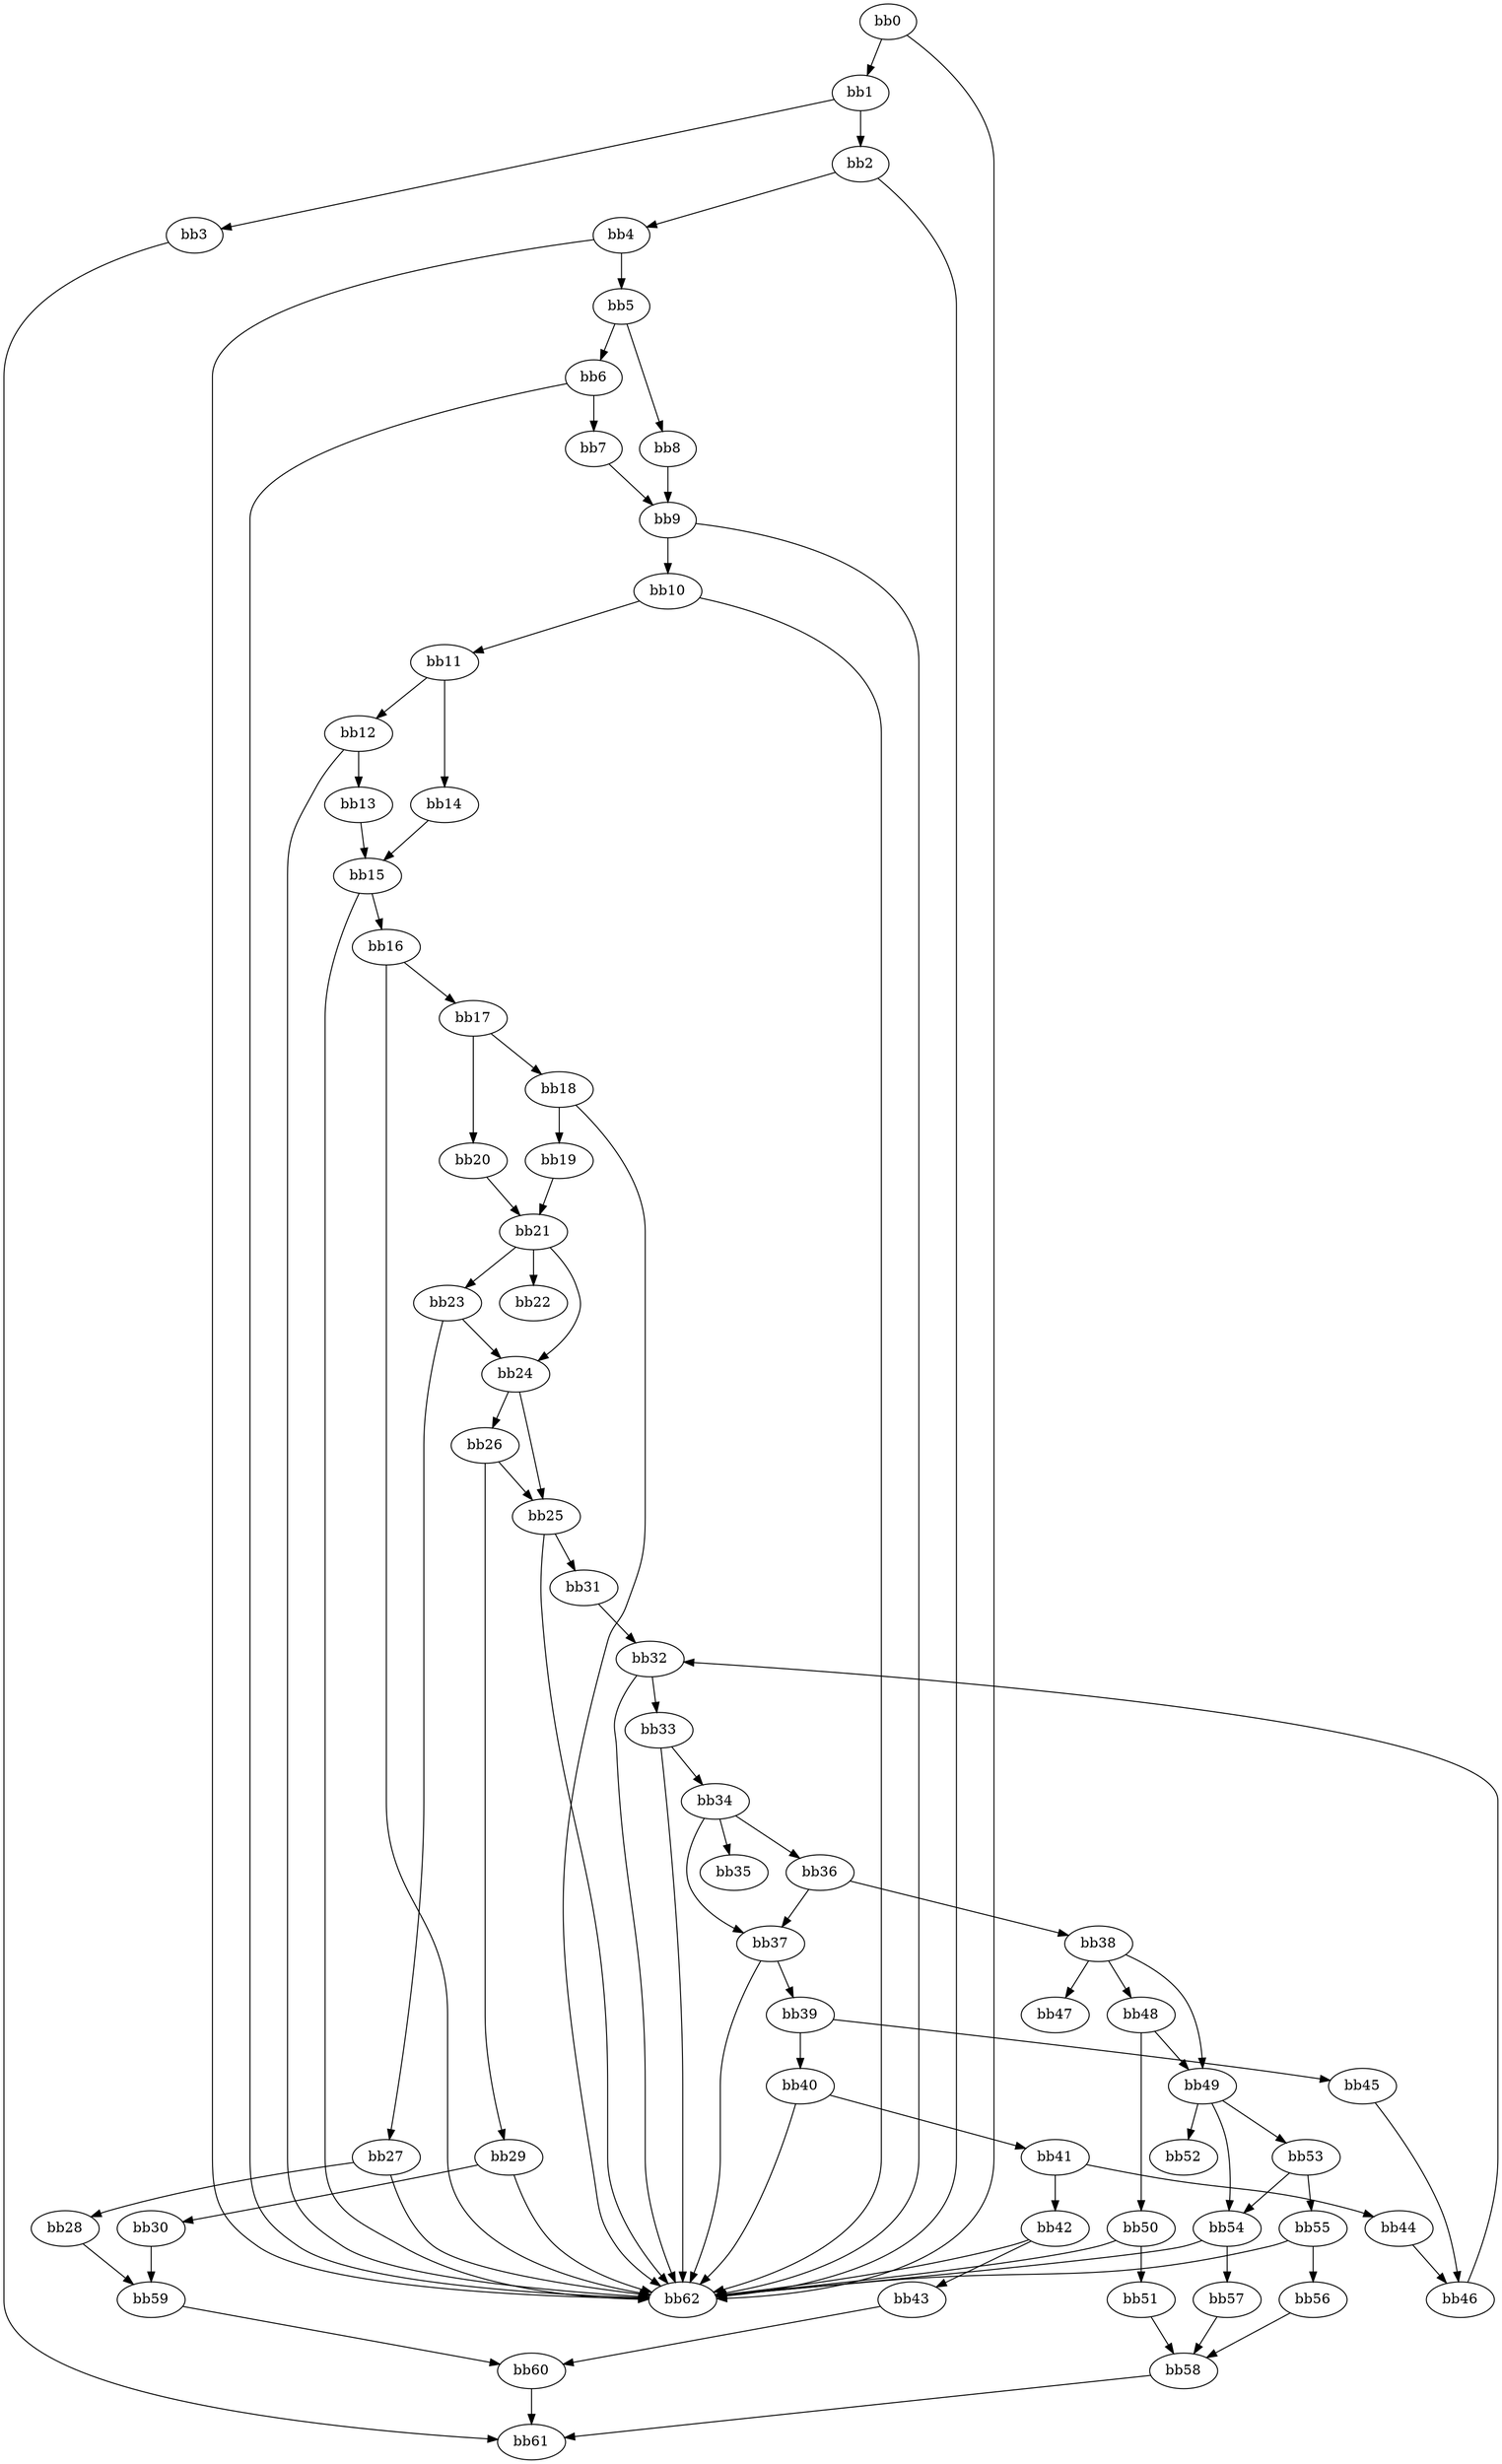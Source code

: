 digraph {
    0 [ label = "bb0\l" ]
    1 [ label = "bb1\l" ]
    2 [ label = "bb2\l" ]
    3 [ label = "bb3\l" ]
    4 [ label = "bb4\l" ]
    5 [ label = "bb5\l" ]
    6 [ label = "bb6\l" ]
    7 [ label = "bb7\l" ]
    8 [ label = "bb8\l" ]
    9 [ label = "bb9\l" ]
    10 [ label = "bb10\l" ]
    11 [ label = "bb11\l" ]
    12 [ label = "bb12\l" ]
    13 [ label = "bb13\l" ]
    14 [ label = "bb14\l" ]
    15 [ label = "bb15\l" ]
    16 [ label = "bb16\l" ]
    17 [ label = "bb17\l" ]
    18 [ label = "bb18\l" ]
    19 [ label = "bb19\l" ]
    20 [ label = "bb20\l" ]
    21 [ label = "bb21\l" ]
    22 [ label = "bb22\l" ]
    23 [ label = "bb23\l" ]
    24 [ label = "bb24\l" ]
    25 [ label = "bb25\l" ]
    26 [ label = "bb26\l" ]
    27 [ label = "bb27\l" ]
    28 [ label = "bb28\l" ]
    29 [ label = "bb29\l" ]
    30 [ label = "bb30\l" ]
    31 [ label = "bb31\l" ]
    32 [ label = "bb32\l" ]
    33 [ label = "bb33\l" ]
    34 [ label = "bb34\l" ]
    35 [ label = "bb35\l" ]
    36 [ label = "bb36\l" ]
    37 [ label = "bb37\l" ]
    38 [ label = "bb38\l" ]
    39 [ label = "bb39\l" ]
    40 [ label = "bb40\l" ]
    41 [ label = "bb41\l" ]
    42 [ label = "bb42\l" ]
    43 [ label = "bb43\l" ]
    44 [ label = "bb44\l" ]
    45 [ label = "bb45\l" ]
    46 [ label = "bb46\l" ]
    47 [ label = "bb47\l" ]
    48 [ label = "bb48\l" ]
    49 [ label = "bb49\l" ]
    50 [ label = "bb50\l" ]
    51 [ label = "bb51\l" ]
    52 [ label = "bb52\l" ]
    53 [ label = "bb53\l" ]
    54 [ label = "bb54\l" ]
    55 [ label = "bb55\l" ]
    56 [ label = "bb56\l" ]
    57 [ label = "bb57\l" ]
    58 [ label = "bb58\l" ]
    59 [ label = "bb59\l" ]
    60 [ label = "bb60\l" ]
    61 [ label = "bb61\l" ]
    62 [ label = "bb62\l" ]
    0 -> 1 [ ]
    0 -> 62 [ ]
    1 -> 2 [ ]
    1 -> 3 [ ]
    2 -> 4 [ ]
    2 -> 62 [ ]
    3 -> 61 [ ]
    4 -> 5 [ ]
    4 -> 62 [ ]
    5 -> 6 [ ]
    5 -> 8 [ ]
    6 -> 7 [ ]
    6 -> 62 [ ]
    7 -> 9 [ ]
    8 -> 9 [ ]
    9 -> 10 [ ]
    9 -> 62 [ ]
    10 -> 11 [ ]
    10 -> 62 [ ]
    11 -> 12 [ ]
    11 -> 14 [ ]
    12 -> 13 [ ]
    12 -> 62 [ ]
    13 -> 15 [ ]
    14 -> 15 [ ]
    15 -> 16 [ ]
    15 -> 62 [ ]
    16 -> 17 [ ]
    16 -> 62 [ ]
    17 -> 18 [ ]
    17 -> 20 [ ]
    18 -> 19 [ ]
    18 -> 62 [ ]
    19 -> 21 [ ]
    20 -> 21 [ ]
    21 -> 22 [ ]
    21 -> 23 [ ]
    21 -> 24 [ ]
    23 -> 24 [ ]
    23 -> 27 [ ]
    24 -> 25 [ ]
    24 -> 26 [ ]
    25 -> 31 [ ]
    25 -> 62 [ ]
    26 -> 25 [ ]
    26 -> 29 [ ]
    27 -> 28 [ ]
    27 -> 62 [ ]
    28 -> 59 [ ]
    29 -> 30 [ ]
    29 -> 62 [ ]
    30 -> 59 [ ]
    31 -> 32 [ ]
    32 -> 33 [ ]
    32 -> 62 [ ]
    33 -> 34 [ ]
    33 -> 62 [ ]
    34 -> 35 [ ]
    34 -> 36 [ ]
    34 -> 37 [ ]
    36 -> 37 [ ]
    36 -> 38 [ ]
    37 -> 39 [ ]
    37 -> 62 [ ]
    38 -> 47 [ ]
    38 -> 48 [ ]
    38 -> 49 [ ]
    39 -> 40 [ ]
    39 -> 45 [ ]
    40 -> 41 [ ]
    40 -> 62 [ ]
    41 -> 42 [ ]
    41 -> 44 [ ]
    42 -> 43 [ ]
    42 -> 62 [ ]
    43 -> 60 [ ]
    44 -> 46 [ ]
    45 -> 46 [ ]
    46 -> 32 [ ]
    48 -> 49 [ ]
    48 -> 50 [ ]
    49 -> 52 [ ]
    49 -> 53 [ ]
    49 -> 54 [ ]
    50 -> 51 [ ]
    50 -> 62 [ ]
    51 -> 58 [ ]
    53 -> 54 [ ]
    53 -> 55 [ ]
    54 -> 57 [ ]
    54 -> 62 [ ]
    55 -> 56 [ ]
    55 -> 62 [ ]
    56 -> 58 [ ]
    57 -> 58 [ ]
    58 -> 61 [ ]
    59 -> 60 [ ]
    60 -> 61 [ ]
}

